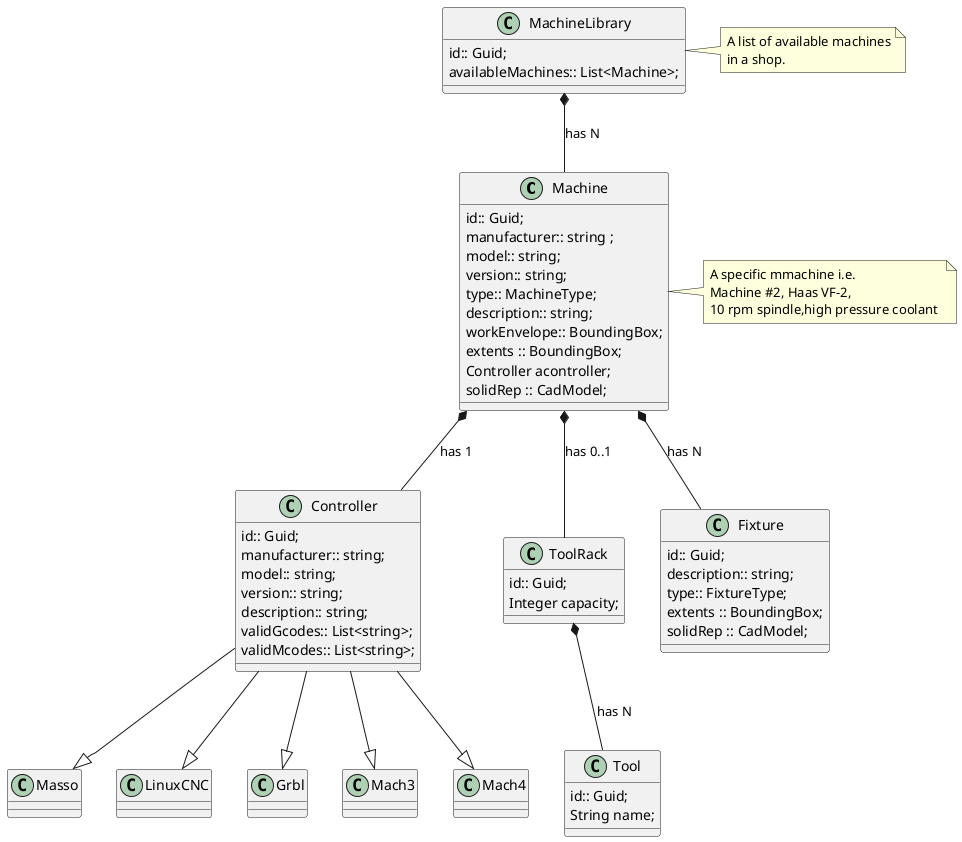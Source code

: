  @startuml

class Machine
{
  id:: Guid;
  manufacturer:: string ;
  model:: string;
  version:: string;
  type:: MachineType;
  description:: string;
  workEnvelope:: BoundingBox;
  extents :: BoundingBox;
  Controller acontroller;
  solidRep :: CadModel;
}

note right of Machine
  A specific mmachine i.e.
  Machine #2, Haas VF-2,
  10 rpm spindle,high pressure coolant 
end note

Machine *-- Controller: has 1
Machine *-- ToolRack: has 0..1
Machine *-- Fixture: has N
MachineLibrary *-- Machine: has N
ToolRack *-- Tool: has N




class Controller
{
  id:: Guid;
  manufacturer:: string;
  model:: string;
  version:: string;
  description:: string;
  validGcodes:: List<string>;
  validMcodes:: List<string>;
}

class Masso{}
Controller --|> Masso

class LinuxCNC{}
Controller --|> LinuxCNC 
class Grbl{}
Controller --|> Grbl 
class Mach3{}
Controller --|>  Mach3 
class Mach4{}
Controller --|> Mach4 


class Tool
{ 
  id:: Guid;
  String name;
    

}


class ToolRack
{
  id:: Guid;
  Integer capacity;
    

}



class Fixture
{
  id:: Guid;
  description:: string;
  type:: FixtureType;
  extents :: BoundingBox;
  solidRep :: CadModel;
}




class MachineLibrary
{
  id:: Guid;
  availableMachines:: List<Machine>;
  
}

note right of MachineLibrary
  A list of available machines
  in a shop.
end note

 @enduml